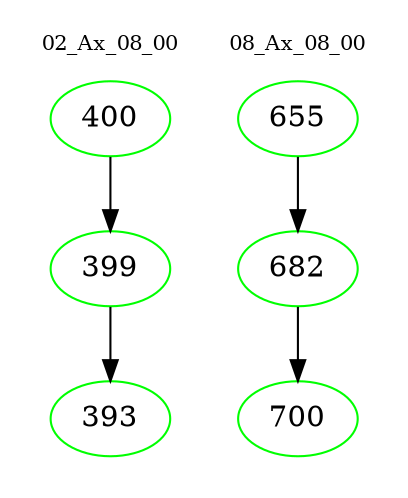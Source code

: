 digraph{
subgraph cluster_0 {
color = white
label = "02_Ax_08_00";
fontsize=10;
T0_400 [label="400", color="green"]
T0_400 -> T0_399 [color="black"]
T0_399 [label="399", color="green"]
T0_399 -> T0_393 [color="black"]
T0_393 [label="393", color="green"]
}
subgraph cluster_1 {
color = white
label = "08_Ax_08_00";
fontsize=10;
T1_655 [label="655", color="green"]
T1_655 -> T1_682 [color="black"]
T1_682 [label="682", color="green"]
T1_682 -> T1_700 [color="black"]
T1_700 [label="700", color="green"]
}
}
